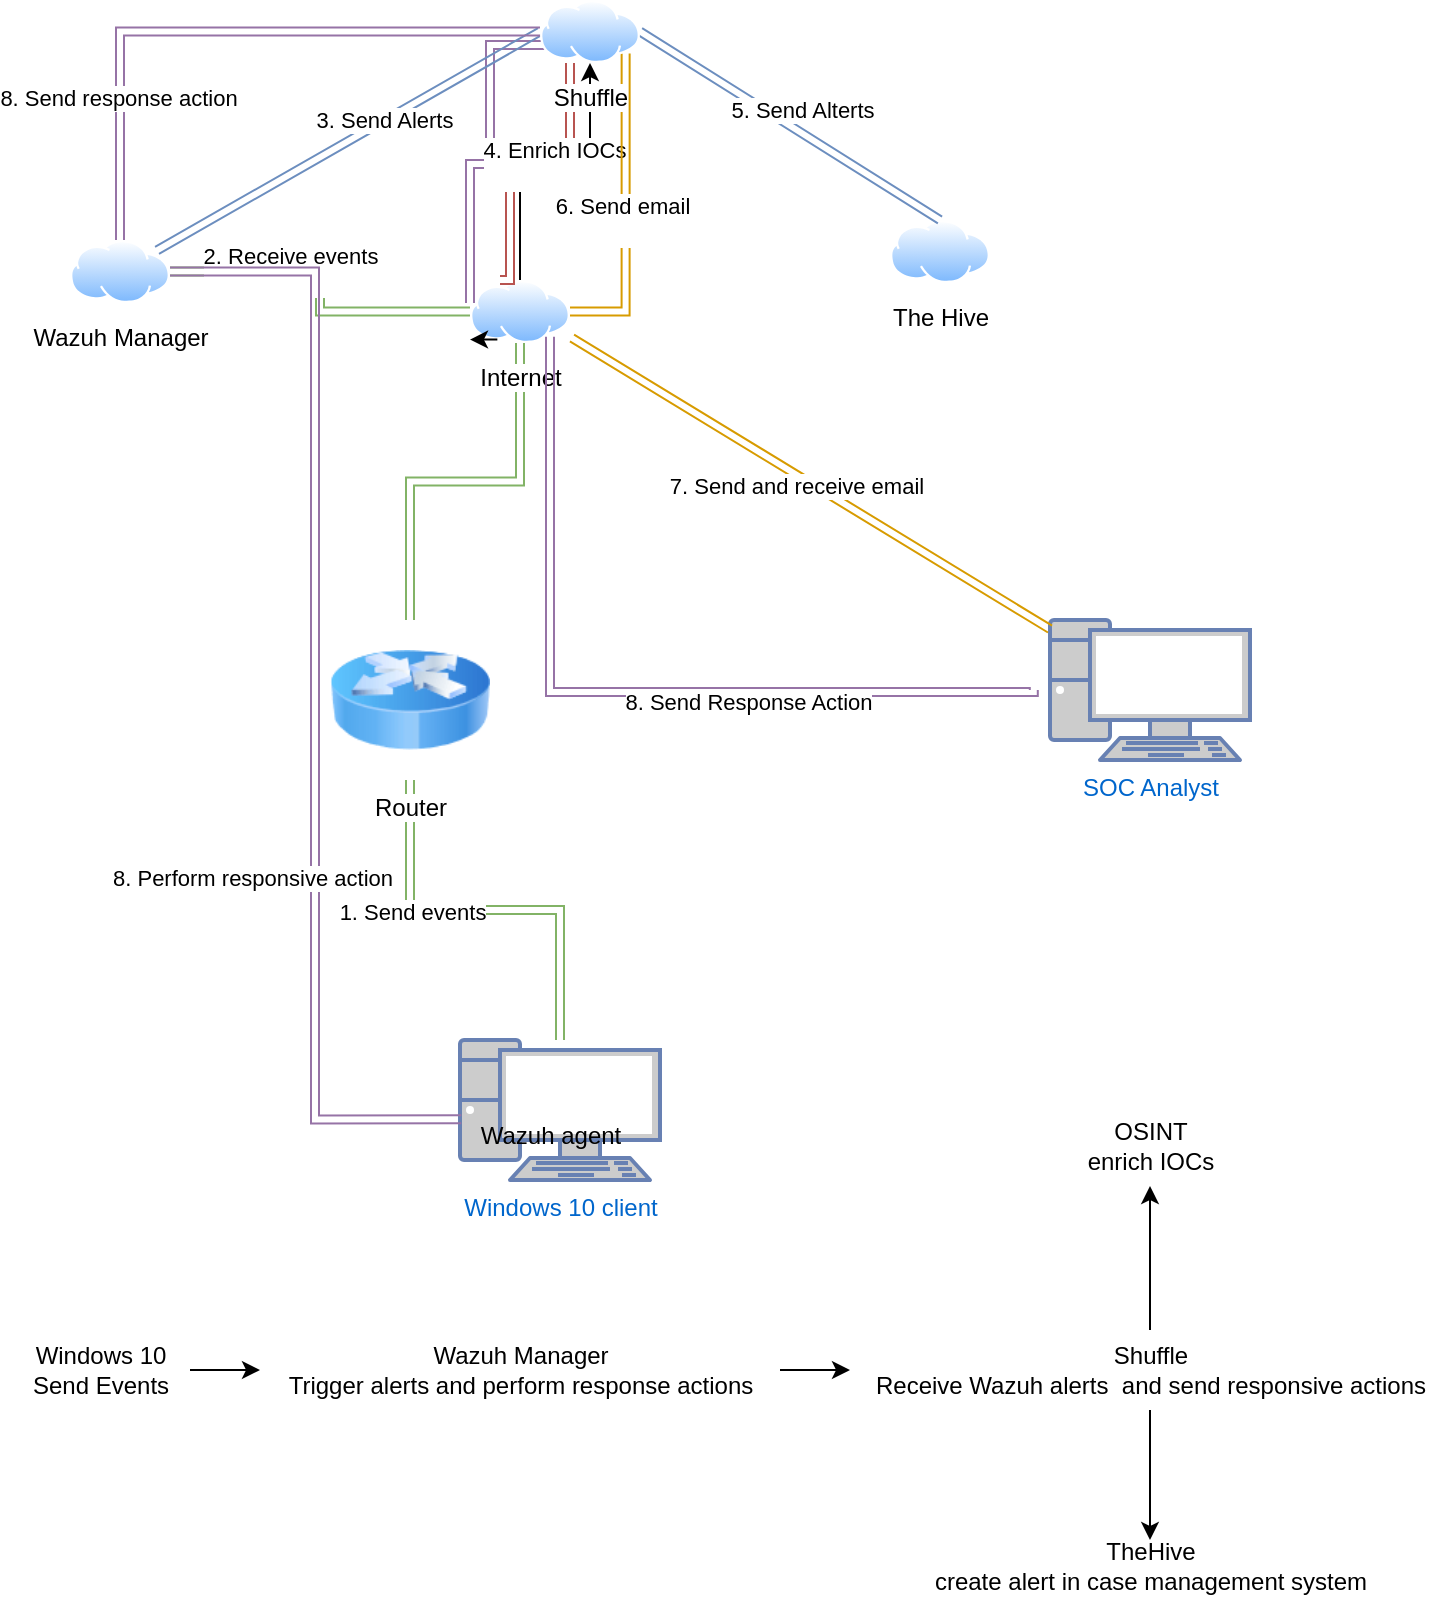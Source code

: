 <mxfile version="24.7.5">
  <diagram name="Page-1" id="Z5ZXOwW7_WhEw2OIEuwr">
    <mxGraphModel dx="1173" dy="772" grid="1" gridSize="10" guides="1" tooltips="1" connect="1" arrows="1" fold="1" page="1" pageScale="1" pageWidth="850" pageHeight="1100" math="0" shadow="0">
      <root>
        <mxCell id="0" />
        <mxCell id="1" parent="0" />
        <mxCell id="mpxFUCchqTdkSoxCrjNj-9" style="edgeStyle=orthogonalEdgeStyle;rounded=0;orthogonalLoop=1;jettySize=auto;html=1;jumpStyle=none;startArrow=block;startFill=0;shape=link;fillColor=#d5e8d4;strokeColor=#82b366;" edge="1" parent="1" source="mpxFUCchqTdkSoxCrjNj-1" target="mpxFUCchqTdkSoxCrjNj-2">
          <mxGeometry relative="1" as="geometry" />
        </mxCell>
        <mxCell id="mpxFUCchqTdkSoxCrjNj-10" value="1. Send events" style="edgeLabel;html=1;align=center;verticalAlign=middle;resizable=0;points=[];" vertex="1" connectable="0" parent="mpxFUCchqTdkSoxCrjNj-9">
          <mxGeometry x="0.356" y="1" relative="1" as="geometry">
            <mxPoint as="offset" />
          </mxGeometry>
        </mxCell>
        <mxCell id="mpxFUCchqTdkSoxCrjNj-1" value="Windows 10 client&lt;div&gt;&lt;br&gt;&lt;/div&gt;" style="fontColor=#0066CC;verticalAlign=top;verticalLabelPosition=bottom;labelPosition=center;align=center;html=1;outlineConnect=0;fillColor=#CCCCCC;strokeColor=#6881B3;gradientColor=none;gradientDirection=north;strokeWidth=2;shape=mxgraph.networks.pc;" vertex="1" parent="1">
          <mxGeometry x="275" y="530" width="100" height="70" as="geometry" />
        </mxCell>
        <mxCell id="mpxFUCchqTdkSoxCrjNj-11" style="edgeStyle=orthogonalEdgeStyle;rounded=0;orthogonalLoop=1;jettySize=auto;html=1;shape=link;fillColor=#d5e8d4;strokeColor=#82b366;" edge="1" parent="1" source="mpxFUCchqTdkSoxCrjNj-2" target="mpxFUCchqTdkSoxCrjNj-4">
          <mxGeometry relative="1" as="geometry" />
        </mxCell>
        <mxCell id="mpxFUCchqTdkSoxCrjNj-2" value="Router" style="image;html=1;image=img/lib/clip_art/networking/Router_Icon_128x128.png" vertex="1" parent="1">
          <mxGeometry x="210" y="320" width="80" height="80" as="geometry" />
        </mxCell>
        <mxCell id="mpxFUCchqTdkSoxCrjNj-3" value="Wazuh agent&lt;div&gt;&lt;br&gt;&lt;/div&gt;" style="text;html=1;align=center;verticalAlign=middle;resizable=0;points=[];autosize=1;strokeColor=none;fillColor=none;" vertex="1" parent="1">
          <mxGeometry x="275" y="565" width="90" height="40" as="geometry" />
        </mxCell>
        <mxCell id="mpxFUCchqTdkSoxCrjNj-13" style="edgeStyle=orthogonalEdgeStyle;rounded=0;orthogonalLoop=1;jettySize=auto;html=1;exitX=0;exitY=0.5;exitDx=0;exitDy=0;shape=link;fillColor=#d5e8d4;strokeColor=#82b366;" edge="1" parent="1" source="mpxFUCchqTdkSoxCrjNj-4" target="mpxFUCchqTdkSoxCrjNj-6">
          <mxGeometry relative="1" as="geometry" />
        </mxCell>
        <mxCell id="mpxFUCchqTdkSoxCrjNj-15" value="2. Receive events&lt;div&gt;&lt;br&gt;&lt;/div&gt;" style="edgeLabel;html=1;align=center;verticalAlign=middle;resizable=0;points=[];" vertex="1" connectable="0" parent="mpxFUCchqTdkSoxCrjNj-13">
          <mxGeometry x="0.295" y="-1" relative="1" as="geometry">
            <mxPoint as="offset" />
          </mxGeometry>
        </mxCell>
        <mxCell id="mpxFUCchqTdkSoxCrjNj-36" value="" style="edgeStyle=orthogonalEdgeStyle;rounded=0;orthogonalLoop=1;jettySize=auto;html=1;" edge="1" parent="1" source="mpxFUCchqTdkSoxCrjNj-4" target="mpxFUCchqTdkSoxCrjNj-7">
          <mxGeometry relative="1" as="geometry" />
        </mxCell>
        <mxCell id="mpxFUCchqTdkSoxCrjNj-37" style="edgeStyle=orthogonalEdgeStyle;rounded=0;orthogonalLoop=1;jettySize=auto;html=1;entryX=0;entryY=0.75;entryDx=0;entryDy=0;shape=link;fillColor=#e1d5e7;strokeColor=#9673a6;" edge="1" parent="1" target="mpxFUCchqTdkSoxCrjNj-7">
          <mxGeometry relative="1" as="geometry">
            <mxPoint x="280" y="161.5" as="sourcePoint" />
            <mxPoint x="290" y="37.25" as="targetPoint" />
            <Array as="points">
              <mxPoint x="280" y="92" />
              <mxPoint x="290" y="92" />
              <mxPoint x="290" y="32" />
            </Array>
          </mxGeometry>
        </mxCell>
        <mxCell id="mpxFUCchqTdkSoxCrjNj-4" value="Internet" style="image;aspect=fixed;perimeter=ellipsePerimeter;html=1;align=center;shadow=0;dashed=0;spacingTop=3;image=img/lib/active_directory/internet_cloud.svg;" vertex="1" parent="1">
          <mxGeometry x="280" y="150" width="50" height="31.5" as="geometry" />
        </mxCell>
        <mxCell id="mpxFUCchqTdkSoxCrjNj-5" value="The Hive" style="image;aspect=fixed;perimeter=ellipsePerimeter;html=1;align=center;shadow=0;dashed=0;spacingTop=3;image=img/lib/active_directory/internet_cloud.svg;" vertex="1" parent="1">
          <mxGeometry x="490" y="120" width="50" height="31.5" as="geometry" />
        </mxCell>
        <mxCell id="mpxFUCchqTdkSoxCrjNj-16" style="rounded=0;orthogonalLoop=1;jettySize=auto;html=1;entryX=0;entryY=0.5;entryDx=0;entryDy=0;shape=link;fillColor=#dae8fc;strokeColor=#6c8ebf;" edge="1" parent="1" source="mpxFUCchqTdkSoxCrjNj-6" target="mpxFUCchqTdkSoxCrjNj-7">
          <mxGeometry relative="1" as="geometry" />
        </mxCell>
        <mxCell id="mpxFUCchqTdkSoxCrjNj-18" value="3. Send Alerts" style="edgeLabel;html=1;align=center;verticalAlign=middle;resizable=0;points=[];" vertex="1" connectable="0" parent="mpxFUCchqTdkSoxCrjNj-16">
          <mxGeometry x="0.183" y="1" relative="1" as="geometry">
            <mxPoint as="offset" />
          </mxGeometry>
        </mxCell>
        <mxCell id="mpxFUCchqTdkSoxCrjNj-6" value="Wazuh Manager" style="image;aspect=fixed;perimeter=ellipsePerimeter;html=1;align=center;shadow=0;dashed=0;spacingTop=3;image=img/lib/active_directory/internet_cloud.svg;" vertex="1" parent="1">
          <mxGeometry x="80" y="130" width="50" height="31.5" as="geometry" />
        </mxCell>
        <mxCell id="mpxFUCchqTdkSoxCrjNj-19" style="edgeStyle=orthogonalEdgeStyle;rounded=0;orthogonalLoop=1;jettySize=auto;html=1;entryX=0.5;entryY=0;entryDx=0;entryDy=0;shape=link;fillColor=#f8cecc;strokeColor=#b85450;" edge="1" parent="1">
          <mxGeometry relative="1" as="geometry">
            <mxPoint x="330" y="41.5" as="sourcePoint" />
            <mxPoint x="295" y="150" as="targetPoint" />
            <Array as="points">
              <mxPoint x="330" y="96" />
              <mxPoint x="300" y="96" />
              <mxPoint x="300" y="150" />
            </Array>
          </mxGeometry>
        </mxCell>
        <mxCell id="mpxFUCchqTdkSoxCrjNj-20" value="4. Enrich IOCs&lt;div&gt;&lt;br&gt;&lt;/div&gt;" style="edgeLabel;html=1;align=center;verticalAlign=middle;resizable=0;points=[];" vertex="1" connectable="0" parent="mpxFUCchqTdkSoxCrjNj-19">
          <mxGeometry x="-0.127" y="-4" relative="1" as="geometry">
            <mxPoint as="offset" />
          </mxGeometry>
        </mxCell>
        <mxCell id="mpxFUCchqTdkSoxCrjNj-21" style="rounded=0;orthogonalLoop=1;jettySize=auto;html=1;exitX=1;exitY=0.5;exitDx=0;exitDy=0;entryX=0.5;entryY=0;entryDx=0;entryDy=0;shape=link;fillColor=#dae8fc;strokeColor=#6c8ebf;" edge="1" parent="1" source="mpxFUCchqTdkSoxCrjNj-7" target="mpxFUCchqTdkSoxCrjNj-5">
          <mxGeometry relative="1" as="geometry" />
        </mxCell>
        <mxCell id="mpxFUCchqTdkSoxCrjNj-24" value="5. Send Alterts" style="edgeLabel;html=1;align=center;verticalAlign=middle;resizable=0;points=[];" vertex="1" connectable="0" parent="mpxFUCchqTdkSoxCrjNj-21">
          <mxGeometry x="-0.176" relative="1" as="geometry">
            <mxPoint x="19" as="offset" />
          </mxGeometry>
        </mxCell>
        <mxCell id="mpxFUCchqTdkSoxCrjNj-29" style="edgeStyle=orthogonalEdgeStyle;rounded=0;orthogonalLoop=1;jettySize=auto;html=1;exitX=1;exitY=1;exitDx=0;exitDy=0;entryX=1;entryY=0.5;entryDx=0;entryDy=0;shape=link;fillColor=#ffe6cc;strokeColor=#d79b00;" edge="1" parent="1" source="mpxFUCchqTdkSoxCrjNj-7" target="mpxFUCchqTdkSoxCrjNj-4">
          <mxGeometry relative="1" as="geometry" />
        </mxCell>
        <mxCell id="mpxFUCchqTdkSoxCrjNj-30" value="6. Send email&lt;div&gt;&lt;br&gt;&lt;/div&gt;" style="edgeLabel;html=1;align=center;verticalAlign=middle;resizable=0;points=[];" vertex="1" connectable="0" parent="mpxFUCchqTdkSoxCrjNj-29">
          <mxGeometry x="0.121" y="-2" relative="1" as="geometry">
            <mxPoint y="-5" as="offset" />
          </mxGeometry>
        </mxCell>
        <mxCell id="mpxFUCchqTdkSoxCrjNj-38" style="edgeStyle=orthogonalEdgeStyle;rounded=0;orthogonalLoop=1;jettySize=auto;html=1;entryX=0.5;entryY=0;entryDx=0;entryDy=0;shape=link;fillColor=#e1d5e7;strokeColor=#9673a6;" edge="1" parent="1" source="mpxFUCchqTdkSoxCrjNj-7" target="mpxFUCchqTdkSoxCrjNj-6">
          <mxGeometry relative="1" as="geometry" />
        </mxCell>
        <mxCell id="mpxFUCchqTdkSoxCrjNj-39" value="8. Send response action" style="edgeLabel;html=1;align=center;verticalAlign=middle;resizable=0;points=[];" vertex="1" connectable="0" parent="mpxFUCchqTdkSoxCrjNj-38">
          <mxGeometry x="0.548" y="-1" relative="1" as="geometry">
            <mxPoint as="offset" />
          </mxGeometry>
        </mxCell>
        <mxCell id="mpxFUCchqTdkSoxCrjNj-7" value="Shuffle" style="image;aspect=fixed;perimeter=ellipsePerimeter;html=1;align=center;shadow=0;dashed=0;spacingTop=3;image=img/lib/active_directory/internet_cloud.svg;" vertex="1" parent="1">
          <mxGeometry x="315" y="10" width="50" height="31.5" as="geometry" />
        </mxCell>
        <mxCell id="mpxFUCchqTdkSoxCrjNj-33" style="edgeStyle=orthogonalEdgeStyle;rounded=0;orthogonalLoop=1;jettySize=auto;html=1;shape=link;fillColor=#e1d5e7;strokeColor=#9673a6;" edge="1" parent="1" target="mpxFUCchqTdkSoxCrjNj-4">
          <mxGeometry relative="1" as="geometry">
            <mxPoint x="561.9" y="355" as="sourcePoint" />
            <mxPoint x="315.003" y="176.612" as="targetPoint" />
            <Array as="points">
              <mxPoint x="562" y="356" />
              <mxPoint x="320" y="356" />
            </Array>
          </mxGeometry>
        </mxCell>
        <mxCell id="mpxFUCchqTdkSoxCrjNj-34" value="8. Send Response Action" style="edgeLabel;html=1;align=center;verticalAlign=middle;resizable=0;points=[];" vertex="1" connectable="0" parent="mpxFUCchqTdkSoxCrjNj-33">
          <mxGeometry x="-0.314" y="5" relative="1" as="geometry">
            <mxPoint as="offset" />
          </mxGeometry>
        </mxCell>
        <mxCell id="mpxFUCchqTdkSoxCrjNj-8" value="&lt;div&gt;SOC Analyst&lt;/div&gt;" style="fontColor=#0066CC;verticalAlign=top;verticalLabelPosition=bottom;labelPosition=center;align=center;html=1;outlineConnect=0;fillColor=#CCCCCC;strokeColor=#6881B3;gradientColor=none;gradientDirection=north;strokeWidth=2;shape=mxgraph.networks.pc;" vertex="1" parent="1">
          <mxGeometry x="570" y="320" width="100" height="70" as="geometry" />
        </mxCell>
        <mxCell id="mpxFUCchqTdkSoxCrjNj-31" style="rounded=0;orthogonalLoop=1;jettySize=auto;html=1;entryX=1.02;entryY=0.921;entryDx=0;entryDy=0;entryPerimeter=0;shape=link;fillColor=#ffe6cc;strokeColor=#d79b00;" edge="1" parent="1" source="mpxFUCchqTdkSoxCrjNj-8" target="mpxFUCchqTdkSoxCrjNj-4">
          <mxGeometry relative="1" as="geometry" />
        </mxCell>
        <mxCell id="mpxFUCchqTdkSoxCrjNj-32" value="7. Send and receive email" style="edgeLabel;html=1;align=center;verticalAlign=middle;resizable=0;points=[];" vertex="1" connectable="0" parent="mpxFUCchqTdkSoxCrjNj-31">
          <mxGeometry x="0.043" y="5" relative="1" as="geometry">
            <mxPoint as="offset" />
          </mxGeometry>
        </mxCell>
        <mxCell id="mpxFUCchqTdkSoxCrjNj-35" style="edgeStyle=orthogonalEdgeStyle;rounded=0;orthogonalLoop=1;jettySize=auto;html=1;exitX=0.25;exitY=1;exitDx=0;exitDy=0;entryX=0;entryY=0.952;entryDx=0;entryDy=0;entryPerimeter=0;" edge="1" parent="1" source="mpxFUCchqTdkSoxCrjNj-4" target="mpxFUCchqTdkSoxCrjNj-4">
          <mxGeometry relative="1" as="geometry" />
        </mxCell>
        <mxCell id="mpxFUCchqTdkSoxCrjNj-40" style="edgeStyle=orthogonalEdgeStyle;rounded=0;orthogonalLoop=1;jettySize=auto;html=1;entryX=0.007;entryY=0.117;entryDx=0;entryDy=0;entryPerimeter=0;shape=link;fillColor=#e1d5e7;strokeColor=#9673a6;" edge="1" parent="1" source="mpxFUCchqTdkSoxCrjNj-6" target="mpxFUCchqTdkSoxCrjNj-3">
          <mxGeometry relative="1" as="geometry" />
        </mxCell>
        <mxCell id="mpxFUCchqTdkSoxCrjNj-41" value="8. Perform responsive action" style="edgeLabel;html=1;align=center;verticalAlign=middle;resizable=0;points=[];" vertex="1" connectable="0" parent="mpxFUCchqTdkSoxCrjNj-40">
          <mxGeometry x="0.316" y="-3" relative="1" as="geometry">
            <mxPoint x="-29" as="offset" />
          </mxGeometry>
        </mxCell>
        <mxCell id="mpxFUCchqTdkSoxCrjNj-45" style="edgeStyle=orthogonalEdgeStyle;rounded=0;orthogonalLoop=1;jettySize=auto;html=1;" edge="1" parent="1" source="mpxFUCchqTdkSoxCrjNj-42" target="mpxFUCchqTdkSoxCrjNj-43">
          <mxGeometry relative="1" as="geometry" />
        </mxCell>
        <mxCell id="mpxFUCchqTdkSoxCrjNj-42" value="Windows 10&lt;div&gt;Send Events&lt;/div&gt;" style="text;html=1;align=center;verticalAlign=middle;resizable=0;points=[];autosize=1;strokeColor=none;fillColor=none;" vertex="1" parent="1">
          <mxGeometry x="50" y="675" width="90" height="40" as="geometry" />
        </mxCell>
        <mxCell id="mpxFUCchqTdkSoxCrjNj-47" style="edgeStyle=orthogonalEdgeStyle;rounded=0;orthogonalLoop=1;jettySize=auto;html=1;" edge="1" parent="1" source="mpxFUCchqTdkSoxCrjNj-43" target="mpxFUCchqTdkSoxCrjNj-46">
          <mxGeometry relative="1" as="geometry" />
        </mxCell>
        <mxCell id="mpxFUCchqTdkSoxCrjNj-43" value="Wazuh Manager&lt;div&gt;Trigger alerts and perform response actions&lt;/div&gt;" style="text;html=1;align=center;verticalAlign=middle;resizable=0;points=[];autosize=1;strokeColor=none;fillColor=none;" vertex="1" parent="1">
          <mxGeometry x="175" y="675" width="260" height="40" as="geometry" />
        </mxCell>
        <mxCell id="mpxFUCchqTdkSoxCrjNj-49" style="edgeStyle=orthogonalEdgeStyle;rounded=0;orthogonalLoop=1;jettySize=auto;html=1;" edge="1" parent="1" source="mpxFUCchqTdkSoxCrjNj-46" target="mpxFUCchqTdkSoxCrjNj-48">
          <mxGeometry relative="1" as="geometry" />
        </mxCell>
        <mxCell id="mpxFUCchqTdkSoxCrjNj-50" style="edgeStyle=orthogonalEdgeStyle;rounded=0;orthogonalLoop=1;jettySize=auto;html=1;" edge="1" parent="1" source="mpxFUCchqTdkSoxCrjNj-46">
          <mxGeometry relative="1" as="geometry">
            <mxPoint x="620" y="780" as="targetPoint" />
          </mxGeometry>
        </mxCell>
        <mxCell id="mpxFUCchqTdkSoxCrjNj-46" value="Shuffle&lt;div&gt;Receive Wazuh alerts&amp;nbsp; and send responsive actions&lt;/div&gt;" style="text;html=1;align=center;verticalAlign=middle;resizable=0;points=[];autosize=1;strokeColor=none;fillColor=none;" vertex="1" parent="1">
          <mxGeometry x="470" y="675" width="300" height="40" as="geometry" />
        </mxCell>
        <mxCell id="mpxFUCchqTdkSoxCrjNj-48" value="OSINT&lt;div&gt;enrich IOCs&lt;/div&gt;" style="text;html=1;align=center;verticalAlign=middle;resizable=0;points=[];autosize=1;strokeColor=none;fillColor=none;" vertex="1" parent="1">
          <mxGeometry x="575" y="563" width="90" height="40" as="geometry" />
        </mxCell>
        <mxCell id="mpxFUCchqTdkSoxCrjNj-51" value="TheHive&lt;div&gt;create alert in case management system&lt;/div&gt;" style="text;html=1;align=center;verticalAlign=middle;resizable=0;points=[];autosize=1;strokeColor=none;fillColor=none;" vertex="1" parent="1">
          <mxGeometry x="500" y="773" width="240" height="40" as="geometry" />
        </mxCell>
      </root>
    </mxGraphModel>
  </diagram>
</mxfile>
